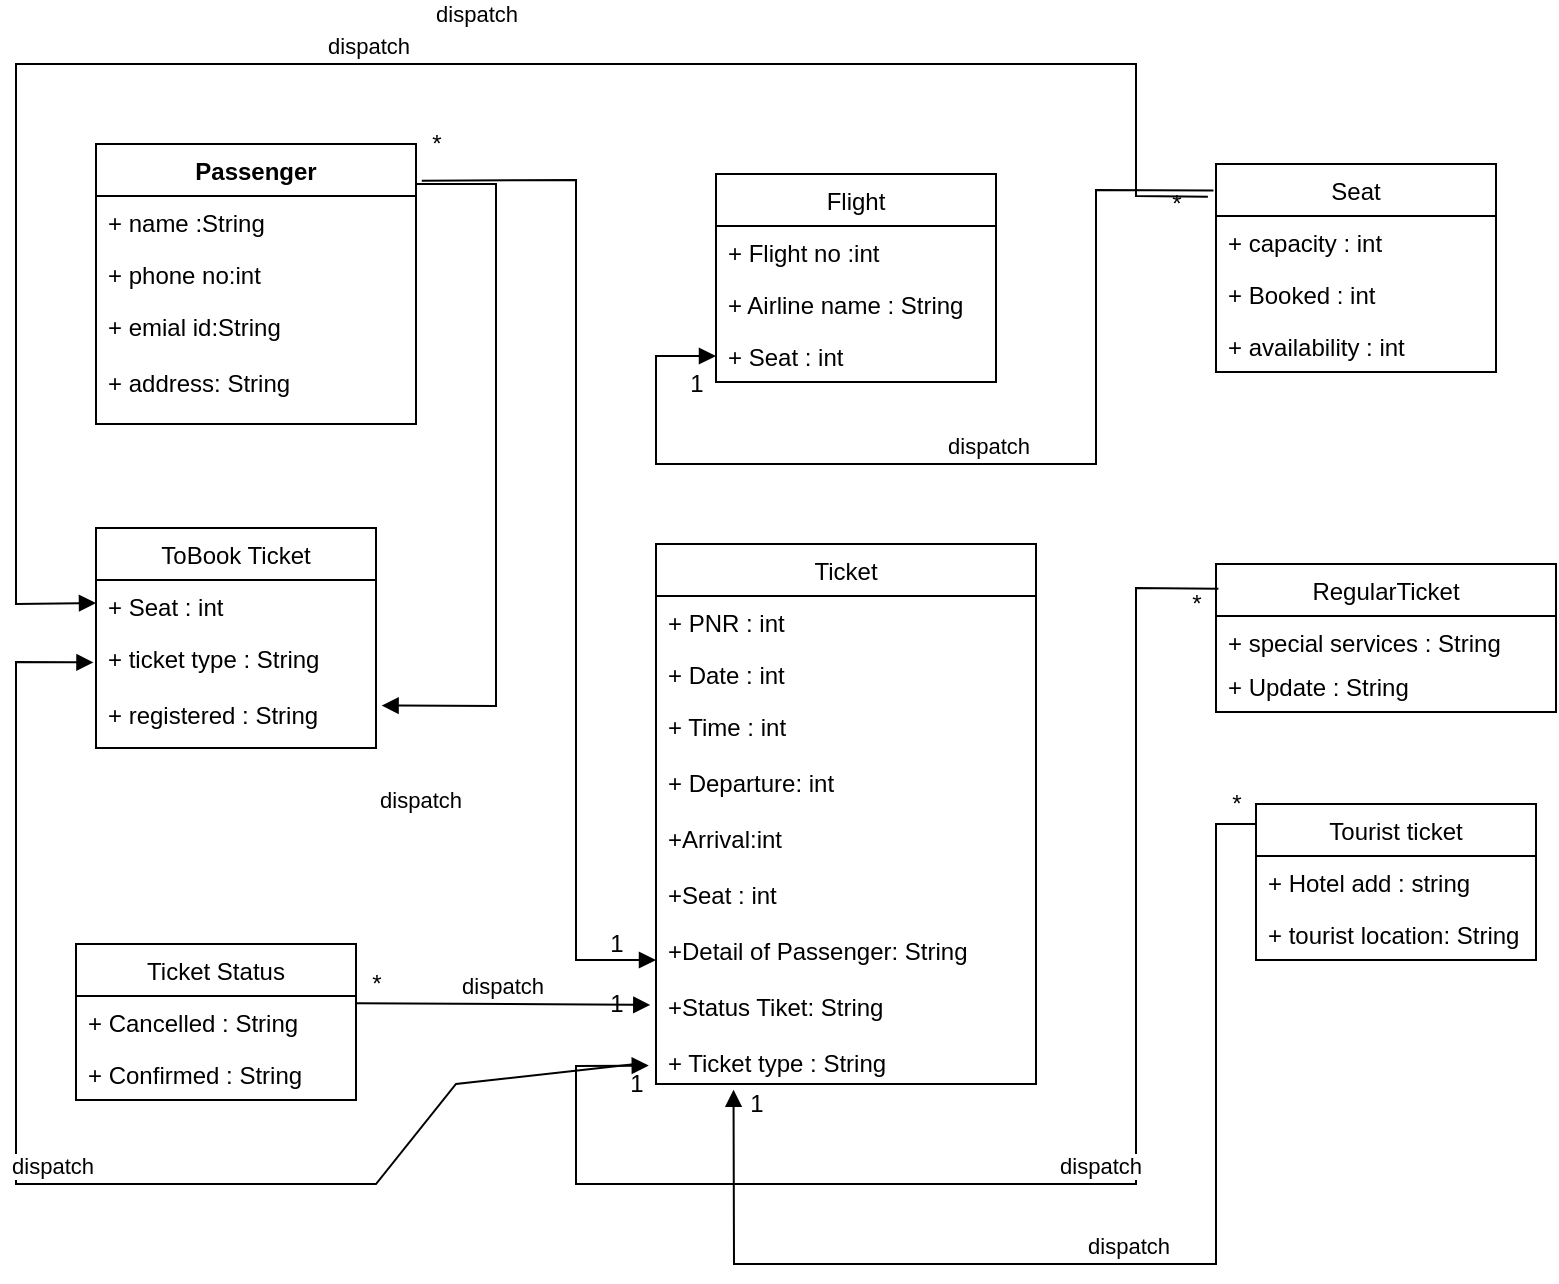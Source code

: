 <mxfile version="15.8.7" type="device"><diagram id="q7Sh3Hg4MYQGy0clp44P" name="Page-1"><mxGraphModel dx="1282" dy="1749" grid="1" gridSize="10" guides="1" tooltips="1" connect="1" arrows="1" fold="1" page="1" pageScale="1" pageWidth="850" pageHeight="1100" math="0" shadow="0"><root><mxCell id="0"/><mxCell id="1" parent="0"/><mxCell id="iHSMwnEfQrvDnrJWiVvT-9" value="Passenger" style="swimlane;fontStyle=1;childLayout=stackLayout;horizontal=1;startSize=26;fillColor=none;horizontalStack=0;resizeParent=1;resizeParentMax=0;resizeLast=0;collapsible=1;marginBottom=0;" parent="1" vertex="1"><mxGeometry x="80" y="40" width="160" height="140" as="geometry"><mxRectangle x="80" y="40" width="90" height="26" as="alternateBounds"/></mxGeometry></mxCell><mxCell id="iHSMwnEfQrvDnrJWiVvT-10" value="+ name :String " style="text;strokeColor=none;fillColor=none;align=left;verticalAlign=top;spacingLeft=4;spacingRight=4;overflow=hidden;rotatable=0;points=[[0,0.5],[1,0.5]];portConstraint=eastwest;" parent="iHSMwnEfQrvDnrJWiVvT-9" vertex="1"><mxGeometry y="26" width="160" height="26" as="geometry"/></mxCell><mxCell id="iHSMwnEfQrvDnrJWiVvT-11" value="+ phone no:int " style="text;strokeColor=none;fillColor=none;align=left;verticalAlign=top;spacingLeft=4;spacingRight=4;overflow=hidden;rotatable=0;points=[[0,0.5],[1,0.5]];portConstraint=eastwest;" parent="iHSMwnEfQrvDnrJWiVvT-9" vertex="1"><mxGeometry y="52" width="160" height="26" as="geometry"/></mxCell><mxCell id="iHSMwnEfQrvDnrJWiVvT-12" value="+ emial id:String&#10;&#10;+ address: String&#10;" style="text;strokeColor=none;fillColor=none;align=left;verticalAlign=top;spacingLeft=4;spacingRight=4;overflow=hidden;rotatable=0;points=[[0,0.5],[1,0.5]];portConstraint=eastwest;" parent="iHSMwnEfQrvDnrJWiVvT-9" vertex="1"><mxGeometry y="78" width="160" height="62" as="geometry"/></mxCell><mxCell id="iHSMwnEfQrvDnrJWiVvT-27" value="Flight" style="swimlane;fontStyle=0;childLayout=stackLayout;horizontal=1;startSize=26;fillColor=none;horizontalStack=0;resizeParent=1;resizeParentMax=0;resizeLast=0;collapsible=1;marginBottom=0;" parent="1" vertex="1"><mxGeometry x="390" y="55" width="140" height="104" as="geometry"/></mxCell><mxCell id="iHSMwnEfQrvDnrJWiVvT-28" value="+ Flight no :int" style="text;strokeColor=none;fillColor=none;align=left;verticalAlign=top;spacingLeft=4;spacingRight=4;overflow=hidden;rotatable=0;points=[[0,0.5],[1,0.5]];portConstraint=eastwest;" parent="iHSMwnEfQrvDnrJWiVvT-27" vertex="1"><mxGeometry y="26" width="140" height="26" as="geometry"/></mxCell><mxCell id="iHSMwnEfQrvDnrJWiVvT-29" value="+ Airline name : String" style="text;strokeColor=none;fillColor=none;align=left;verticalAlign=top;spacingLeft=4;spacingRight=4;overflow=hidden;rotatable=0;points=[[0,0.5],[1,0.5]];portConstraint=eastwest;" parent="iHSMwnEfQrvDnrJWiVvT-27" vertex="1"><mxGeometry y="52" width="140" height="26" as="geometry"/></mxCell><mxCell id="iHSMwnEfQrvDnrJWiVvT-30" value="+ Seat : int" style="text;strokeColor=none;fillColor=none;align=left;verticalAlign=top;spacingLeft=4;spacingRight=4;overflow=hidden;rotatable=0;points=[[0,0.5],[1,0.5]];portConstraint=eastwest;" parent="iHSMwnEfQrvDnrJWiVvT-27" vertex="1"><mxGeometry y="78" width="140" height="26" as="geometry"/></mxCell><mxCell id="PXCDrq2WDGRhJhzOOX_N-1" value="Seat" style="swimlane;fontStyle=0;childLayout=stackLayout;horizontal=1;startSize=26;fillColor=none;horizontalStack=0;resizeParent=1;resizeParentMax=0;resizeLast=0;collapsible=1;marginBottom=0;" parent="1" vertex="1"><mxGeometry x="640" y="50" width="140" height="104" as="geometry"/></mxCell><mxCell id="PXCDrq2WDGRhJhzOOX_N-2" value="+ capacity : int" style="text;strokeColor=none;fillColor=none;align=left;verticalAlign=top;spacingLeft=4;spacingRight=4;overflow=hidden;rotatable=0;points=[[0,0.5],[1,0.5]];portConstraint=eastwest;" parent="PXCDrq2WDGRhJhzOOX_N-1" vertex="1"><mxGeometry y="26" width="140" height="26" as="geometry"/></mxCell><mxCell id="PXCDrq2WDGRhJhzOOX_N-3" value="+ Booked : int" style="text;strokeColor=none;fillColor=none;align=left;verticalAlign=top;spacingLeft=4;spacingRight=4;overflow=hidden;rotatable=0;points=[[0,0.5],[1,0.5]];portConstraint=eastwest;" parent="PXCDrq2WDGRhJhzOOX_N-1" vertex="1"><mxGeometry y="52" width="140" height="26" as="geometry"/></mxCell><mxCell id="PXCDrq2WDGRhJhzOOX_N-4" value="+ availability : int" style="text;strokeColor=none;fillColor=none;align=left;verticalAlign=top;spacingLeft=4;spacingRight=4;overflow=hidden;rotatable=0;points=[[0,0.5],[1,0.5]];portConstraint=eastwest;" parent="PXCDrq2WDGRhJhzOOX_N-1" vertex="1"><mxGeometry y="78" width="140" height="26" as="geometry"/></mxCell><mxCell id="PXCDrq2WDGRhJhzOOX_N-5" value="Ticket" style="swimlane;fontStyle=0;childLayout=stackLayout;horizontal=1;startSize=26;fillColor=none;horizontalStack=0;resizeParent=1;resizeParentMax=0;resizeLast=0;collapsible=1;marginBottom=0;" parent="1" vertex="1"><mxGeometry x="360" y="240" width="190" height="270" as="geometry"/></mxCell><mxCell id="PXCDrq2WDGRhJhzOOX_N-6" value="+ PNR : int" style="text;strokeColor=none;fillColor=none;align=left;verticalAlign=top;spacingLeft=4;spacingRight=4;overflow=hidden;rotatable=0;points=[[0,0.5],[1,0.5]];portConstraint=eastwest;" parent="PXCDrq2WDGRhJhzOOX_N-5" vertex="1"><mxGeometry y="26" width="190" height="26" as="geometry"/></mxCell><mxCell id="PXCDrq2WDGRhJhzOOX_N-7" value="+ Date : int" style="text;strokeColor=none;fillColor=none;align=left;verticalAlign=top;spacingLeft=4;spacingRight=4;overflow=hidden;rotatable=0;points=[[0,0.5],[1,0.5]];portConstraint=eastwest;" parent="PXCDrq2WDGRhJhzOOX_N-5" vertex="1"><mxGeometry y="52" width="190" height="26" as="geometry"/></mxCell><mxCell id="PXCDrq2WDGRhJhzOOX_N-8" value="+ Time : int&#10;&#10;+ Departure: int&#10;&#10;+Arrival:int&#10;&#10;+Seat : int&#10;&#10;+Detail of Passenger: String&#10;&#10;+Status Tiket: String&#10;&#10;+ Ticket type : String&#10;" style="text;strokeColor=none;fillColor=none;align=left;verticalAlign=top;spacingLeft=4;spacingRight=4;overflow=hidden;rotatable=0;points=[[0,0.5],[1,0.5]];portConstraint=eastwest;" parent="PXCDrq2WDGRhJhzOOX_N-5" vertex="1"><mxGeometry y="78" width="190" height="192" as="geometry"/></mxCell><mxCell id="PXCDrq2WDGRhJhzOOX_N-10" value="Ticket Status" style="swimlane;fontStyle=0;childLayout=stackLayout;horizontal=1;startSize=26;fillColor=none;horizontalStack=0;resizeParent=1;resizeParentMax=0;resizeLast=0;collapsible=1;marginBottom=0;" parent="1" vertex="1"><mxGeometry x="70" y="440" width="140" height="78" as="geometry"/></mxCell><mxCell id="PXCDrq2WDGRhJhzOOX_N-12" value="+ Cancelled : String" style="text;strokeColor=none;fillColor=none;align=left;verticalAlign=top;spacingLeft=4;spacingRight=4;overflow=hidden;rotatable=0;points=[[0,0.5],[1,0.5]];portConstraint=eastwest;" parent="PXCDrq2WDGRhJhzOOX_N-10" vertex="1"><mxGeometry y="26" width="140" height="26" as="geometry"/></mxCell><mxCell id="PXCDrq2WDGRhJhzOOX_N-11" value="+ Confirmed : String" style="text;strokeColor=none;fillColor=none;align=left;verticalAlign=top;spacingLeft=4;spacingRight=4;overflow=hidden;rotatable=0;points=[[0,0.5],[1,0.5]];portConstraint=eastwest;" parent="PXCDrq2WDGRhJhzOOX_N-10" vertex="1"><mxGeometry y="52" width="140" height="26" as="geometry"/></mxCell><mxCell id="PXCDrq2WDGRhJhzOOX_N-14" value=" RegularTicket " style="swimlane;fontStyle=0;childLayout=stackLayout;horizontal=1;startSize=26;fillColor=none;horizontalStack=0;resizeParent=1;resizeParentMax=0;resizeLast=0;collapsible=1;marginBottom=0;" parent="1" vertex="1"><mxGeometry x="640" y="250" width="170" height="74" as="geometry"/></mxCell><mxCell id="PXCDrq2WDGRhJhzOOX_N-15" value="+ special services : String" style="text;strokeColor=none;fillColor=none;align=left;verticalAlign=top;spacingLeft=4;spacingRight=4;overflow=hidden;rotatable=0;points=[[0,0.5],[1,0.5]];portConstraint=eastwest;" parent="PXCDrq2WDGRhJhzOOX_N-14" vertex="1"><mxGeometry y="26" width="170" height="22" as="geometry"/></mxCell><mxCell id="PXCDrq2WDGRhJhzOOX_N-16" value="+ Update : String" style="text;strokeColor=none;fillColor=none;align=left;verticalAlign=top;spacingLeft=4;spacingRight=4;overflow=hidden;rotatable=0;points=[[0,0.5],[1,0.5]];portConstraint=eastwest;" parent="PXCDrq2WDGRhJhzOOX_N-14" vertex="1"><mxGeometry y="48" width="170" height="26" as="geometry"/></mxCell><mxCell id="PXCDrq2WDGRhJhzOOX_N-18" value="Tourist ticket" style="swimlane;fontStyle=0;childLayout=stackLayout;horizontal=1;startSize=26;fillColor=none;horizontalStack=0;resizeParent=1;resizeParentMax=0;resizeLast=0;collapsible=1;marginBottom=0;" parent="1" vertex="1"><mxGeometry x="660" y="370" width="140" height="78" as="geometry"/></mxCell><mxCell id="PXCDrq2WDGRhJhzOOX_N-19" value="+ Hotel add : string " style="text;strokeColor=none;fillColor=none;align=left;verticalAlign=top;spacingLeft=4;spacingRight=4;overflow=hidden;rotatable=0;points=[[0,0.5],[1,0.5]];portConstraint=eastwest;" parent="PXCDrq2WDGRhJhzOOX_N-18" vertex="1"><mxGeometry y="26" width="140" height="26" as="geometry"/></mxCell><mxCell id="PXCDrq2WDGRhJhzOOX_N-20" value="+ tourist location: String" style="text;strokeColor=none;fillColor=none;align=left;verticalAlign=top;spacingLeft=4;spacingRight=4;overflow=hidden;rotatable=0;points=[[0,0.5],[1,0.5]];portConstraint=eastwest;" parent="PXCDrq2WDGRhJhzOOX_N-18" vertex="1"><mxGeometry y="52" width="140" height="26" as="geometry"/></mxCell><mxCell id="PXCDrq2WDGRhJhzOOX_N-22" value="dispatch" style="html=1;verticalAlign=bottom;endArrow=block;rounded=0;exitX=1.018;exitY=0.131;exitDx=0;exitDy=0;exitPerimeter=0;" parent="1" source="iHSMwnEfQrvDnrJWiVvT-9" edge="1"><mxGeometry x="-0.891" y="74" width="80" relative="1" as="geometry"><mxPoint x="280" y="120" as="sourcePoint"/><mxPoint x="360" y="448" as="targetPoint"/><Array as="points"><mxPoint x="320" y="58"/><mxPoint x="320" y="448"/></Array><mxPoint as="offset"/></mxGeometry></mxCell><mxCell id="PXCDrq2WDGRhJhzOOX_N-24" value="dispatch" style="html=1;verticalAlign=bottom;endArrow=block;rounded=0;entryX=-0.015;entryY=0.794;entryDx=0;entryDy=0;entryPerimeter=0;exitX=1;exitY=0.138;exitDx=0;exitDy=0;exitPerimeter=0;" parent="1" source="PXCDrq2WDGRhJhzOOX_N-12" target="PXCDrq2WDGRhJhzOOX_N-8" edge="1"><mxGeometry width="80" relative="1" as="geometry"><mxPoint x="90" y="310" as="sourcePoint"/><mxPoint x="170" y="310" as="targetPoint"/></mxGeometry></mxCell><mxCell id="PXCDrq2WDGRhJhzOOX_N-25" value="dispatch" style="html=1;verticalAlign=bottom;endArrow=block;rounded=0;entryX=-0.019;entryY=0.952;entryDx=0;entryDy=0;entryPerimeter=0;exitX=0.007;exitY=0.168;exitDx=0;exitDy=0;exitPerimeter=0;" parent="1" source="PXCDrq2WDGRhJhzOOX_N-14" target="PXCDrq2WDGRhJhzOOX_N-8" edge="1"><mxGeometry width="80" relative="1" as="geometry"><mxPoint x="280" y="501" as="sourcePoint"/><mxPoint x="210" y="340" as="targetPoint"/><Array as="points"><mxPoint x="600" y="262"/><mxPoint x="600" y="560"/><mxPoint x="320" y="560"/><mxPoint x="320" y="501"/></Array></mxGeometry></mxCell><mxCell id="PXCDrq2WDGRhJhzOOX_N-26" value="dispatch" style="html=1;verticalAlign=bottom;endArrow=block;rounded=0;entryX=0.204;entryY=1.015;entryDx=0;entryDy=0;entryPerimeter=0;exitX=0.003;exitY=0.128;exitDx=0;exitDy=0;exitPerimeter=0;" parent="1" source="PXCDrq2WDGRhJhzOOX_N-18" target="PXCDrq2WDGRhJhzOOX_N-8" edge="1"><mxGeometry width="80" relative="1" as="geometry"><mxPoint x="600" y="390" as="sourcePoint"/><mxPoint x="720" y="490" as="targetPoint"/><Array as="points"><mxPoint x="640" y="380"/><mxPoint x="640" y="600"/><mxPoint x="399" y="600"/></Array></mxGeometry></mxCell><mxCell id="PXCDrq2WDGRhJhzOOX_N-27" value="dispatch" style="html=1;verticalAlign=bottom;endArrow=block;rounded=0;exitX=-0.009;exitY=0.127;exitDx=0;exitDy=0;exitPerimeter=0;entryX=0;entryY=0.5;entryDx=0;entryDy=0;" parent="1" source="PXCDrq2WDGRhJhzOOX_N-1" target="iHSMwnEfQrvDnrJWiVvT-30" edge="1"><mxGeometry width="80" relative="1" as="geometry"><mxPoint x="420" y="200" as="sourcePoint"/><mxPoint x="500" y="200" as="targetPoint"/><Array as="points"><mxPoint x="580" y="63"/><mxPoint x="580" y="200"/><mxPoint x="360" y="200"/><mxPoint x="360" y="146"/></Array></mxGeometry></mxCell><mxCell id="hoSajDoGapGq3p-w5wRs-4" value="*" style="text;html=1;align=center;verticalAlign=middle;resizable=0;points=[];autosize=1;strokeColor=none;fillColor=none;" parent="1" vertex="1"><mxGeometry x="210" y="450" width="20" height="20" as="geometry"/></mxCell><mxCell id="hoSajDoGapGq3p-w5wRs-5" value="1" style="text;html=1;align=center;verticalAlign=middle;resizable=0;points=[];autosize=1;strokeColor=none;fillColor=none;" parent="1" vertex="1"><mxGeometry x="330" y="460" width="20" height="20" as="geometry"/></mxCell><mxCell id="hoSajDoGapGq3p-w5wRs-6" value="*" style="text;html=1;align=center;verticalAlign=middle;resizable=0;points=[];autosize=1;strokeColor=none;fillColor=none;" parent="1" vertex="1"><mxGeometry x="240" y="30" width="20" height="20" as="geometry"/></mxCell><mxCell id="hoSajDoGapGq3p-w5wRs-7" value="1" style="text;html=1;align=center;verticalAlign=middle;resizable=0;points=[];autosize=1;strokeColor=none;fillColor=none;" parent="1" vertex="1"><mxGeometry x="330" y="430" width="20" height="20" as="geometry"/></mxCell><mxCell id="hoSajDoGapGq3p-w5wRs-8" value="1" style="text;html=1;align=center;verticalAlign=middle;resizable=0;points=[];autosize=1;strokeColor=none;fillColor=none;" parent="1" vertex="1"><mxGeometry x="340" y="500" width="20" height="20" as="geometry"/></mxCell><mxCell id="hoSajDoGapGq3p-w5wRs-9" value="1" style="text;html=1;align=center;verticalAlign=middle;resizable=0;points=[];autosize=1;strokeColor=none;fillColor=none;" parent="1" vertex="1"><mxGeometry x="400" y="510" width="20" height="20" as="geometry"/></mxCell><mxCell id="hoSajDoGapGq3p-w5wRs-10" value="*" style="text;html=1;align=center;verticalAlign=middle;resizable=0;points=[];autosize=1;strokeColor=none;fillColor=none;" parent="1" vertex="1"><mxGeometry x="640" y="360" width="20" height="20" as="geometry"/></mxCell><mxCell id="hoSajDoGapGq3p-w5wRs-11" value="*" style="text;html=1;align=center;verticalAlign=middle;resizable=0;points=[];autosize=1;strokeColor=none;fillColor=none;" parent="1" vertex="1"><mxGeometry x="620" y="260" width="20" height="20" as="geometry"/></mxCell><mxCell id="hoSajDoGapGq3p-w5wRs-12" value="*" style="text;html=1;align=center;verticalAlign=middle;resizable=0;points=[];autosize=1;strokeColor=none;fillColor=none;" parent="1" vertex="1"><mxGeometry x="610" y="60" width="20" height="20" as="geometry"/></mxCell><mxCell id="hoSajDoGapGq3p-w5wRs-13" value="1" style="text;html=1;align=center;verticalAlign=middle;resizable=0;points=[];autosize=1;strokeColor=none;fillColor=none;" parent="1" vertex="1"><mxGeometry x="370" y="150" width="20" height="20" as="geometry"/></mxCell><mxCell id="OpBXsQmguKOktIT1YhQS-1" value="ToBook Ticket" style="swimlane;fontStyle=0;childLayout=stackLayout;horizontal=1;startSize=26;fillColor=none;horizontalStack=0;resizeParent=1;resizeParentMax=0;resizeLast=0;collapsible=1;marginBottom=0;" vertex="1" parent="1"><mxGeometry x="80" y="232" width="140" height="110" as="geometry"/></mxCell><mxCell id="OpBXsQmguKOktIT1YhQS-2" value="+ Seat : int" style="text;strokeColor=none;fillColor=none;align=left;verticalAlign=top;spacingLeft=4;spacingRight=4;overflow=hidden;rotatable=0;points=[[0,0.5],[1,0.5]];portConstraint=eastwest;" vertex="1" parent="OpBXsQmguKOktIT1YhQS-1"><mxGeometry y="26" width="140" height="26" as="geometry"/></mxCell><mxCell id="OpBXsQmguKOktIT1YhQS-3" value="+ ticket type : String&#10;&#10;+ registered : String" style="text;strokeColor=none;fillColor=none;align=left;verticalAlign=top;spacingLeft=4;spacingRight=4;overflow=hidden;rotatable=0;points=[[0,0.5],[1,0.5]];portConstraint=eastwest;" vertex="1" parent="OpBXsQmguKOktIT1YhQS-1"><mxGeometry y="52" width="140" height="58" as="geometry"/></mxCell><mxCell id="OpBXsQmguKOktIT1YhQS-5" value="dispatch" style="html=1;verticalAlign=bottom;endArrow=block;rounded=0;exitX=-0.029;exitY=0.158;exitDx=0;exitDy=0;exitPerimeter=0;" edge="1" parent="1" source="PXCDrq2WDGRhJhzOOX_N-1"><mxGeometry width="80" relative="1" as="geometry"><mxPoint y="269.5" as="sourcePoint"/><mxPoint x="80" y="269.5" as="targetPoint"/><Array as="points"><mxPoint x="600" y="66"/><mxPoint x="600"/><mxPoint x="40"/><mxPoint x="40" y="270"/></Array></mxGeometry></mxCell><mxCell id="OpBXsQmguKOktIT1YhQS-6" value="dispatch" style="html=1;verticalAlign=bottom;endArrow=block;rounded=0;entryX=-0.009;entryY=0.262;entryDx=0;entryDy=0;entryPerimeter=0;exitX=0.5;exitY=0;exitDx=0;exitDy=0;exitPerimeter=0;" edge="1" parent="1" source="hoSajDoGapGq3p-w5wRs-8" target="OpBXsQmguKOktIT1YhQS-3"><mxGeometry width="80" relative="1" as="geometry"><mxPoint x="20" y="370" as="sourcePoint"/><mxPoint x="100" y="370" as="targetPoint"/><Array as="points"><mxPoint x="260" y="510"/><mxPoint x="220" y="560"/><mxPoint x="40" y="560"/><mxPoint x="40" y="480"/><mxPoint x="40" y="299"/></Array></mxGeometry></mxCell><mxCell id="OpBXsQmguKOktIT1YhQS-7" value="dispatch" style="html=1;verticalAlign=bottom;endArrow=block;rounded=0;entryX=1.02;entryY=0.634;entryDx=0;entryDy=0;entryPerimeter=0;" edge="1" parent="1" target="OpBXsQmguKOktIT1YhQS-3"><mxGeometry x="0.893" y="56" width="80" relative="1" as="geometry"><mxPoint x="240" y="60" as="sourcePoint"/><mxPoint x="290" y="200" as="targetPoint"/><Array as="points"><mxPoint x="280" y="60"/><mxPoint x="280" y="321"/></Array><mxPoint as="offset"/></mxGeometry></mxCell></root></mxGraphModel></diagram></mxfile>